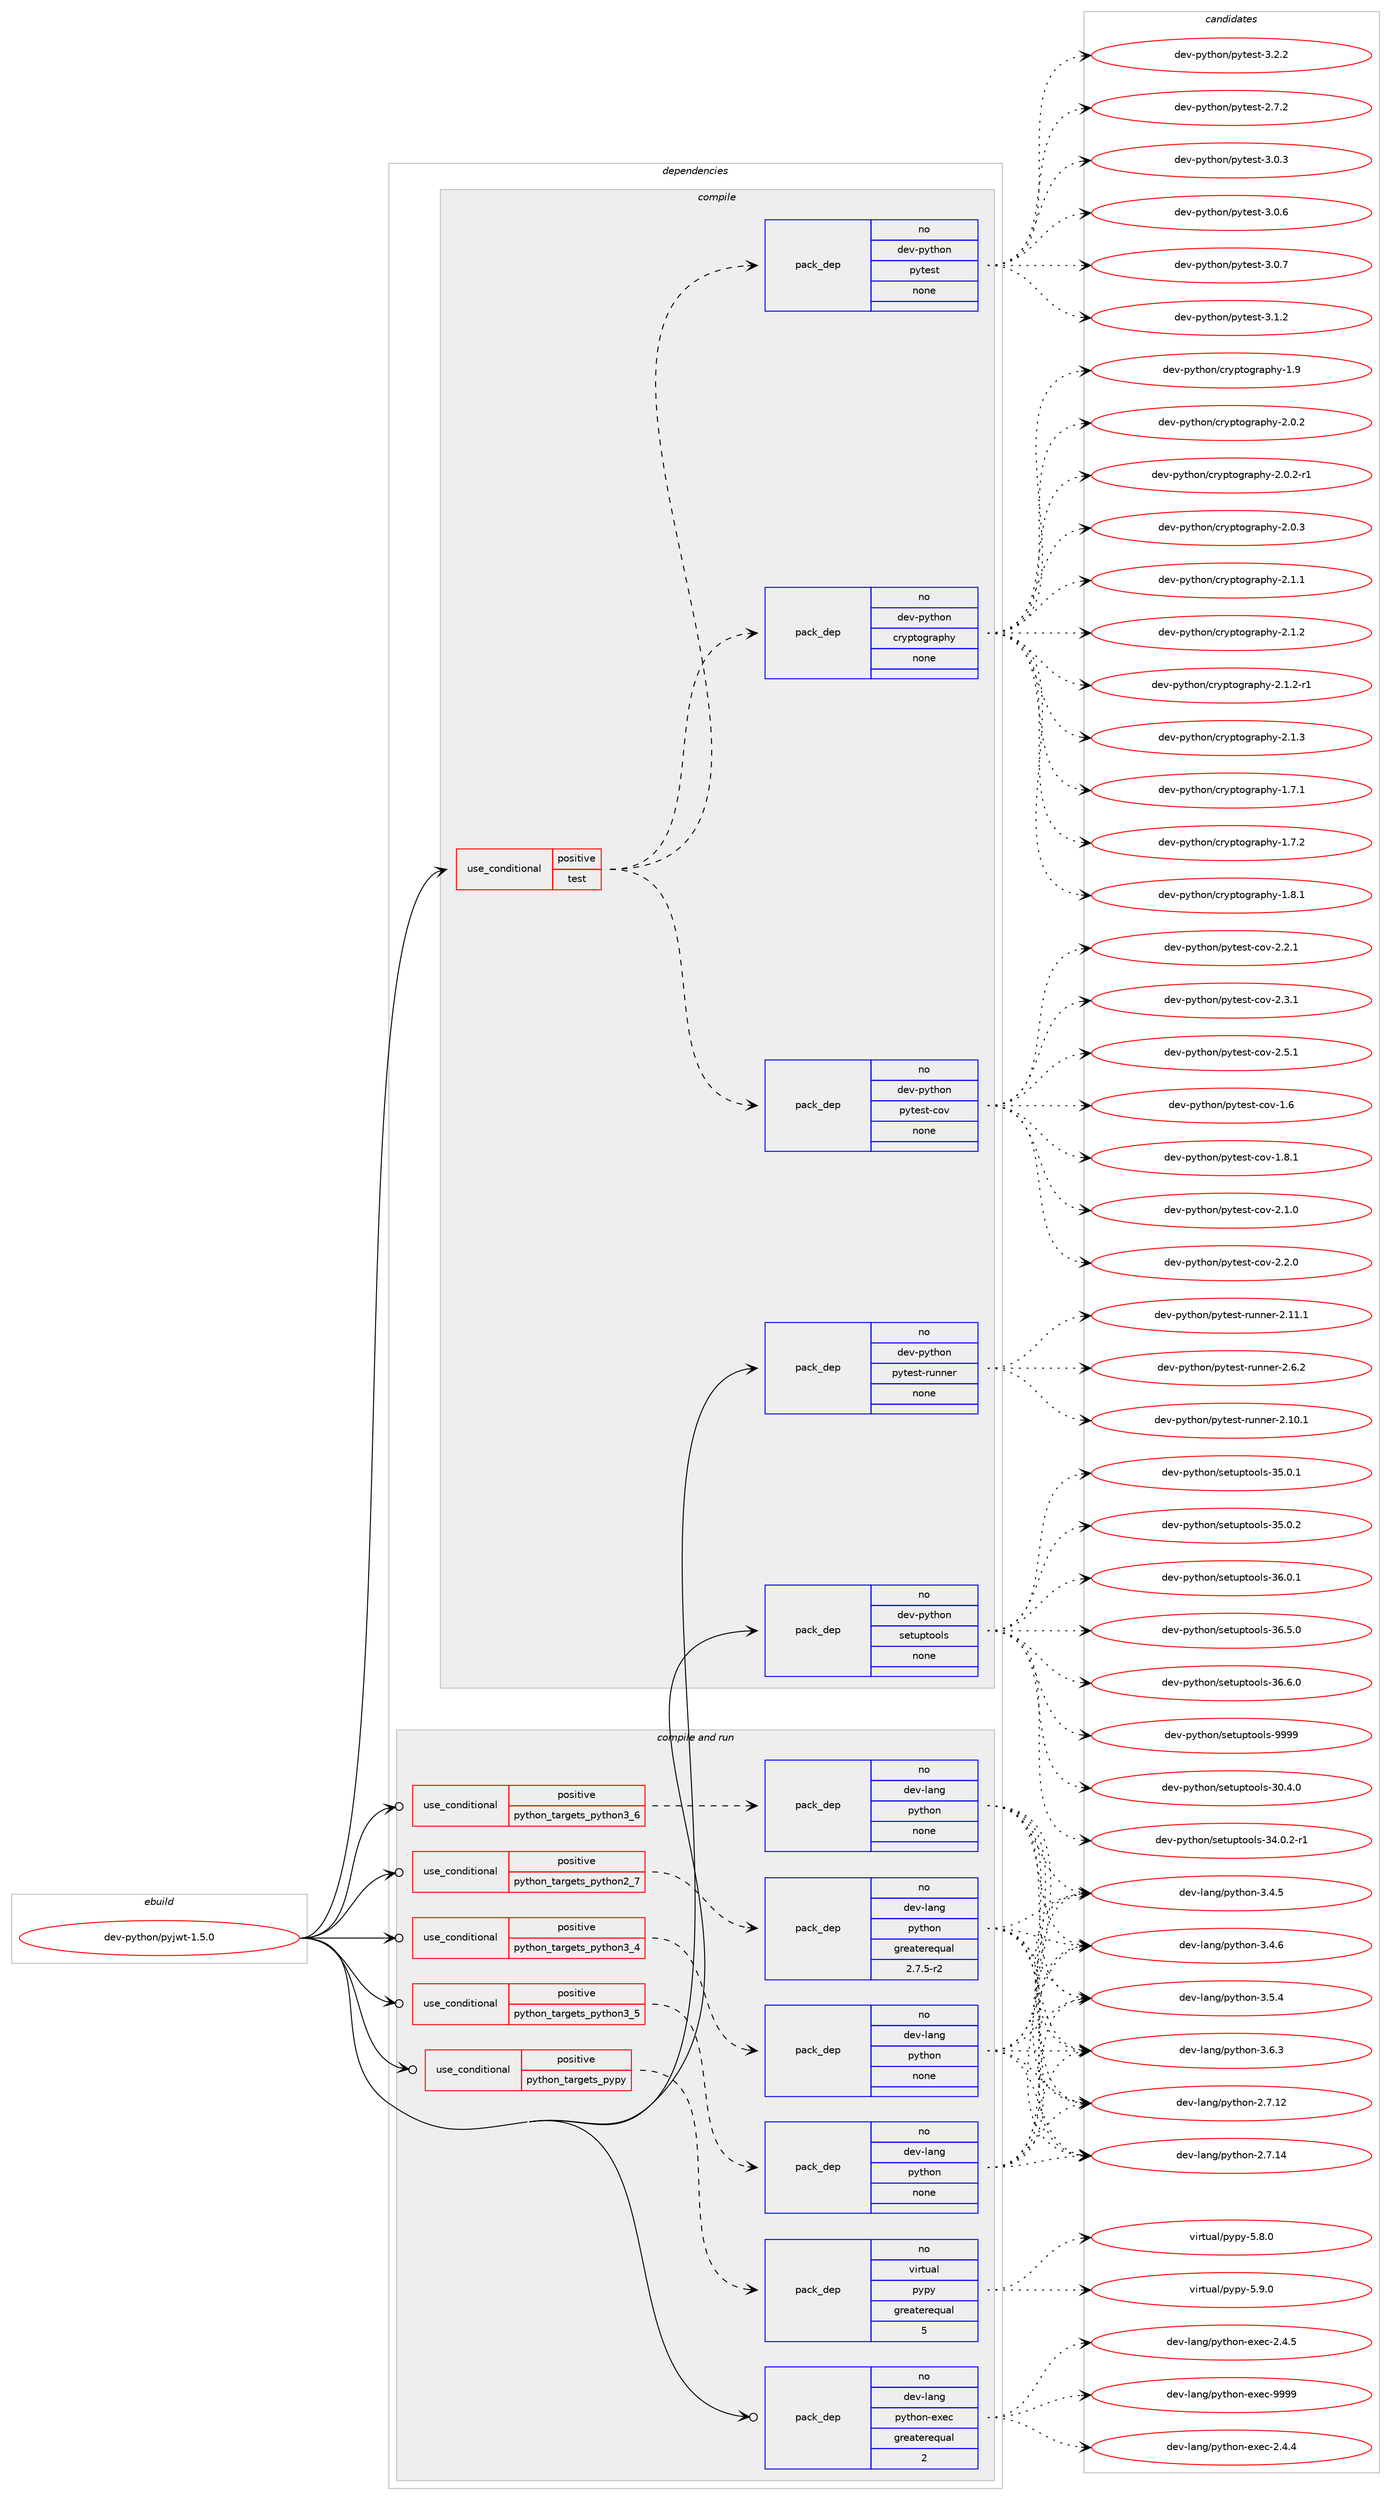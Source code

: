 digraph prolog {

# *************
# Graph options
# *************

newrank=true;
concentrate=true;
compound=true;
graph [rankdir=LR,fontname=Helvetica,fontsize=10,ranksep=1.5];#, ranksep=2.5, nodesep=0.2];
edge  [arrowhead=vee];
node  [fontname=Helvetica,fontsize=10];

# **********
# The ebuild
# **********

subgraph cluster_leftcol {
color=gray;
rank=same;
label=<<i>ebuild</i>>;
id [label="dev-python/pyjwt-1.5.0", color=red, width=4, href="../dev-python/pyjwt-1.5.0.svg"];
}

# ****************
# The dependencies
# ****************

subgraph cluster_midcol {
color=gray;
label=<<i>dependencies</i>>;
subgraph cluster_compile {
fillcolor="#eeeeee";
style=filled;
label=<<i>compile</i>>;
subgraph cond38622 {
dependency177005 [label=<<TABLE BORDER="0" CELLBORDER="1" CELLSPACING="0" CELLPADDING="4"><TR><TD ROWSPAN="3" CELLPADDING="10">use_conditional</TD></TR><TR><TD>positive</TD></TR><TR><TD>test</TD></TR></TABLE>>, shape=none, color=red];
subgraph pack134465 {
dependency177006 [label=<<TABLE BORDER="0" CELLBORDER="1" CELLSPACING="0" CELLPADDING="4" WIDTH="220"><TR><TD ROWSPAN="6" CELLPADDING="30">pack_dep</TD></TR><TR><TD WIDTH="110">no</TD></TR><TR><TD>dev-python</TD></TR><TR><TD>cryptography</TD></TR><TR><TD>none</TD></TR><TR><TD></TD></TR></TABLE>>, shape=none, color=blue];
}
dependency177005:e -> dependency177006:w [weight=20,style="dashed",arrowhead="vee"];
subgraph pack134466 {
dependency177007 [label=<<TABLE BORDER="0" CELLBORDER="1" CELLSPACING="0" CELLPADDING="4" WIDTH="220"><TR><TD ROWSPAN="6" CELLPADDING="30">pack_dep</TD></TR><TR><TD WIDTH="110">no</TD></TR><TR><TD>dev-python</TD></TR><TR><TD>pytest</TD></TR><TR><TD>none</TD></TR><TR><TD></TD></TR></TABLE>>, shape=none, color=blue];
}
dependency177005:e -> dependency177007:w [weight=20,style="dashed",arrowhead="vee"];
subgraph pack134467 {
dependency177008 [label=<<TABLE BORDER="0" CELLBORDER="1" CELLSPACING="0" CELLPADDING="4" WIDTH="220"><TR><TD ROWSPAN="6" CELLPADDING="30">pack_dep</TD></TR><TR><TD WIDTH="110">no</TD></TR><TR><TD>dev-python</TD></TR><TR><TD>pytest-cov</TD></TR><TR><TD>none</TD></TR><TR><TD></TD></TR></TABLE>>, shape=none, color=blue];
}
dependency177005:e -> dependency177008:w [weight=20,style="dashed",arrowhead="vee"];
}
id:e -> dependency177005:w [weight=20,style="solid",arrowhead="vee"];
subgraph pack134468 {
dependency177009 [label=<<TABLE BORDER="0" CELLBORDER="1" CELLSPACING="0" CELLPADDING="4" WIDTH="220"><TR><TD ROWSPAN="6" CELLPADDING="30">pack_dep</TD></TR><TR><TD WIDTH="110">no</TD></TR><TR><TD>dev-python</TD></TR><TR><TD>pytest-runner</TD></TR><TR><TD>none</TD></TR><TR><TD></TD></TR></TABLE>>, shape=none, color=blue];
}
id:e -> dependency177009:w [weight=20,style="solid",arrowhead="vee"];
subgraph pack134469 {
dependency177010 [label=<<TABLE BORDER="0" CELLBORDER="1" CELLSPACING="0" CELLPADDING="4" WIDTH="220"><TR><TD ROWSPAN="6" CELLPADDING="30">pack_dep</TD></TR><TR><TD WIDTH="110">no</TD></TR><TR><TD>dev-python</TD></TR><TR><TD>setuptools</TD></TR><TR><TD>none</TD></TR><TR><TD></TD></TR></TABLE>>, shape=none, color=blue];
}
id:e -> dependency177010:w [weight=20,style="solid",arrowhead="vee"];
}
subgraph cluster_compileandrun {
fillcolor="#eeeeee";
style=filled;
label=<<i>compile and run</i>>;
subgraph cond38623 {
dependency177011 [label=<<TABLE BORDER="0" CELLBORDER="1" CELLSPACING="0" CELLPADDING="4"><TR><TD ROWSPAN="3" CELLPADDING="10">use_conditional</TD></TR><TR><TD>positive</TD></TR><TR><TD>python_targets_pypy</TD></TR></TABLE>>, shape=none, color=red];
subgraph pack134470 {
dependency177012 [label=<<TABLE BORDER="0" CELLBORDER="1" CELLSPACING="0" CELLPADDING="4" WIDTH="220"><TR><TD ROWSPAN="6" CELLPADDING="30">pack_dep</TD></TR><TR><TD WIDTH="110">no</TD></TR><TR><TD>virtual</TD></TR><TR><TD>pypy</TD></TR><TR><TD>greaterequal</TD></TR><TR><TD>5</TD></TR></TABLE>>, shape=none, color=blue];
}
dependency177011:e -> dependency177012:w [weight=20,style="dashed",arrowhead="vee"];
}
id:e -> dependency177011:w [weight=20,style="solid",arrowhead="odotvee"];
subgraph cond38624 {
dependency177013 [label=<<TABLE BORDER="0" CELLBORDER="1" CELLSPACING="0" CELLPADDING="4"><TR><TD ROWSPAN="3" CELLPADDING="10">use_conditional</TD></TR><TR><TD>positive</TD></TR><TR><TD>python_targets_python2_7</TD></TR></TABLE>>, shape=none, color=red];
subgraph pack134471 {
dependency177014 [label=<<TABLE BORDER="0" CELLBORDER="1" CELLSPACING="0" CELLPADDING="4" WIDTH="220"><TR><TD ROWSPAN="6" CELLPADDING="30">pack_dep</TD></TR><TR><TD WIDTH="110">no</TD></TR><TR><TD>dev-lang</TD></TR><TR><TD>python</TD></TR><TR><TD>greaterequal</TD></TR><TR><TD>2.7.5-r2</TD></TR></TABLE>>, shape=none, color=blue];
}
dependency177013:e -> dependency177014:w [weight=20,style="dashed",arrowhead="vee"];
}
id:e -> dependency177013:w [weight=20,style="solid",arrowhead="odotvee"];
subgraph cond38625 {
dependency177015 [label=<<TABLE BORDER="0" CELLBORDER="1" CELLSPACING="0" CELLPADDING="4"><TR><TD ROWSPAN="3" CELLPADDING="10">use_conditional</TD></TR><TR><TD>positive</TD></TR><TR><TD>python_targets_python3_4</TD></TR></TABLE>>, shape=none, color=red];
subgraph pack134472 {
dependency177016 [label=<<TABLE BORDER="0" CELLBORDER="1" CELLSPACING="0" CELLPADDING="4" WIDTH="220"><TR><TD ROWSPAN="6" CELLPADDING="30">pack_dep</TD></TR><TR><TD WIDTH="110">no</TD></TR><TR><TD>dev-lang</TD></TR><TR><TD>python</TD></TR><TR><TD>none</TD></TR><TR><TD></TD></TR></TABLE>>, shape=none, color=blue];
}
dependency177015:e -> dependency177016:w [weight=20,style="dashed",arrowhead="vee"];
}
id:e -> dependency177015:w [weight=20,style="solid",arrowhead="odotvee"];
subgraph cond38626 {
dependency177017 [label=<<TABLE BORDER="0" CELLBORDER="1" CELLSPACING="0" CELLPADDING="4"><TR><TD ROWSPAN="3" CELLPADDING="10">use_conditional</TD></TR><TR><TD>positive</TD></TR><TR><TD>python_targets_python3_5</TD></TR></TABLE>>, shape=none, color=red];
subgraph pack134473 {
dependency177018 [label=<<TABLE BORDER="0" CELLBORDER="1" CELLSPACING="0" CELLPADDING="4" WIDTH="220"><TR><TD ROWSPAN="6" CELLPADDING="30">pack_dep</TD></TR><TR><TD WIDTH="110">no</TD></TR><TR><TD>dev-lang</TD></TR><TR><TD>python</TD></TR><TR><TD>none</TD></TR><TR><TD></TD></TR></TABLE>>, shape=none, color=blue];
}
dependency177017:e -> dependency177018:w [weight=20,style="dashed",arrowhead="vee"];
}
id:e -> dependency177017:w [weight=20,style="solid",arrowhead="odotvee"];
subgraph cond38627 {
dependency177019 [label=<<TABLE BORDER="0" CELLBORDER="1" CELLSPACING="0" CELLPADDING="4"><TR><TD ROWSPAN="3" CELLPADDING="10">use_conditional</TD></TR><TR><TD>positive</TD></TR><TR><TD>python_targets_python3_6</TD></TR></TABLE>>, shape=none, color=red];
subgraph pack134474 {
dependency177020 [label=<<TABLE BORDER="0" CELLBORDER="1" CELLSPACING="0" CELLPADDING="4" WIDTH="220"><TR><TD ROWSPAN="6" CELLPADDING="30">pack_dep</TD></TR><TR><TD WIDTH="110">no</TD></TR><TR><TD>dev-lang</TD></TR><TR><TD>python</TD></TR><TR><TD>none</TD></TR><TR><TD></TD></TR></TABLE>>, shape=none, color=blue];
}
dependency177019:e -> dependency177020:w [weight=20,style="dashed",arrowhead="vee"];
}
id:e -> dependency177019:w [weight=20,style="solid",arrowhead="odotvee"];
subgraph pack134475 {
dependency177021 [label=<<TABLE BORDER="0" CELLBORDER="1" CELLSPACING="0" CELLPADDING="4" WIDTH="220"><TR><TD ROWSPAN="6" CELLPADDING="30">pack_dep</TD></TR><TR><TD WIDTH="110">no</TD></TR><TR><TD>dev-lang</TD></TR><TR><TD>python-exec</TD></TR><TR><TD>greaterequal</TD></TR><TR><TD>2</TD></TR></TABLE>>, shape=none, color=blue];
}
id:e -> dependency177021:w [weight=20,style="solid",arrowhead="odotvee"];
}
subgraph cluster_run {
fillcolor="#eeeeee";
style=filled;
label=<<i>run</i>>;
}
}

# **************
# The candidates
# **************

subgraph cluster_choices {
rank=same;
color=gray;
label=<<i>candidates</i>>;

subgraph choice134465 {
color=black;
nodesep=1;
choice10010111845112121116104111110479911412111211611110311497112104121454946554649 [label="dev-python/cryptography-1.7.1", color=red, width=4,href="../dev-python/cryptography-1.7.1.svg"];
choice10010111845112121116104111110479911412111211611110311497112104121454946554650 [label="dev-python/cryptography-1.7.2", color=red, width=4,href="../dev-python/cryptography-1.7.2.svg"];
choice10010111845112121116104111110479911412111211611110311497112104121454946564649 [label="dev-python/cryptography-1.8.1", color=red, width=4,href="../dev-python/cryptography-1.8.1.svg"];
choice1001011184511212111610411111047991141211121161111031149711210412145494657 [label="dev-python/cryptography-1.9", color=red, width=4,href="../dev-python/cryptography-1.9.svg"];
choice10010111845112121116104111110479911412111211611110311497112104121455046484650 [label="dev-python/cryptography-2.0.2", color=red, width=4,href="../dev-python/cryptography-2.0.2.svg"];
choice100101118451121211161041111104799114121112116111103114971121041214550464846504511449 [label="dev-python/cryptography-2.0.2-r1", color=red, width=4,href="../dev-python/cryptography-2.0.2-r1.svg"];
choice10010111845112121116104111110479911412111211611110311497112104121455046484651 [label="dev-python/cryptography-2.0.3", color=red, width=4,href="../dev-python/cryptography-2.0.3.svg"];
choice10010111845112121116104111110479911412111211611110311497112104121455046494649 [label="dev-python/cryptography-2.1.1", color=red, width=4,href="../dev-python/cryptography-2.1.1.svg"];
choice10010111845112121116104111110479911412111211611110311497112104121455046494650 [label="dev-python/cryptography-2.1.2", color=red, width=4,href="../dev-python/cryptography-2.1.2.svg"];
choice100101118451121211161041111104799114121112116111103114971121041214550464946504511449 [label="dev-python/cryptography-2.1.2-r1", color=red, width=4,href="../dev-python/cryptography-2.1.2-r1.svg"];
choice10010111845112121116104111110479911412111211611110311497112104121455046494651 [label="dev-python/cryptography-2.1.3", color=red, width=4,href="../dev-python/cryptography-2.1.3.svg"];
dependency177006:e -> choice10010111845112121116104111110479911412111211611110311497112104121454946554649:w [style=dotted,weight="100"];
dependency177006:e -> choice10010111845112121116104111110479911412111211611110311497112104121454946554650:w [style=dotted,weight="100"];
dependency177006:e -> choice10010111845112121116104111110479911412111211611110311497112104121454946564649:w [style=dotted,weight="100"];
dependency177006:e -> choice1001011184511212111610411111047991141211121161111031149711210412145494657:w [style=dotted,weight="100"];
dependency177006:e -> choice10010111845112121116104111110479911412111211611110311497112104121455046484650:w [style=dotted,weight="100"];
dependency177006:e -> choice100101118451121211161041111104799114121112116111103114971121041214550464846504511449:w [style=dotted,weight="100"];
dependency177006:e -> choice10010111845112121116104111110479911412111211611110311497112104121455046484651:w [style=dotted,weight="100"];
dependency177006:e -> choice10010111845112121116104111110479911412111211611110311497112104121455046494649:w [style=dotted,weight="100"];
dependency177006:e -> choice10010111845112121116104111110479911412111211611110311497112104121455046494650:w [style=dotted,weight="100"];
dependency177006:e -> choice100101118451121211161041111104799114121112116111103114971121041214550464946504511449:w [style=dotted,weight="100"];
dependency177006:e -> choice10010111845112121116104111110479911412111211611110311497112104121455046494651:w [style=dotted,weight="100"];
}
subgraph choice134466 {
color=black;
nodesep=1;
choice1001011184511212111610411111047112121116101115116455046554650 [label="dev-python/pytest-2.7.2", color=red, width=4,href="../dev-python/pytest-2.7.2.svg"];
choice1001011184511212111610411111047112121116101115116455146484651 [label="dev-python/pytest-3.0.3", color=red, width=4,href="../dev-python/pytest-3.0.3.svg"];
choice1001011184511212111610411111047112121116101115116455146484654 [label="dev-python/pytest-3.0.6", color=red, width=4,href="../dev-python/pytest-3.0.6.svg"];
choice1001011184511212111610411111047112121116101115116455146484655 [label="dev-python/pytest-3.0.7", color=red, width=4,href="../dev-python/pytest-3.0.7.svg"];
choice1001011184511212111610411111047112121116101115116455146494650 [label="dev-python/pytest-3.1.2", color=red, width=4,href="../dev-python/pytest-3.1.2.svg"];
choice1001011184511212111610411111047112121116101115116455146504650 [label="dev-python/pytest-3.2.2", color=red, width=4,href="../dev-python/pytest-3.2.2.svg"];
dependency177007:e -> choice1001011184511212111610411111047112121116101115116455046554650:w [style=dotted,weight="100"];
dependency177007:e -> choice1001011184511212111610411111047112121116101115116455146484651:w [style=dotted,weight="100"];
dependency177007:e -> choice1001011184511212111610411111047112121116101115116455146484654:w [style=dotted,weight="100"];
dependency177007:e -> choice1001011184511212111610411111047112121116101115116455146484655:w [style=dotted,weight="100"];
dependency177007:e -> choice1001011184511212111610411111047112121116101115116455146494650:w [style=dotted,weight="100"];
dependency177007:e -> choice1001011184511212111610411111047112121116101115116455146504650:w [style=dotted,weight="100"];
}
subgraph choice134467 {
color=black;
nodesep=1;
choice1001011184511212111610411111047112121116101115116459911111845494654 [label="dev-python/pytest-cov-1.6", color=red, width=4,href="../dev-python/pytest-cov-1.6.svg"];
choice10010111845112121116104111110471121211161011151164599111118454946564649 [label="dev-python/pytest-cov-1.8.1", color=red, width=4,href="../dev-python/pytest-cov-1.8.1.svg"];
choice10010111845112121116104111110471121211161011151164599111118455046494648 [label="dev-python/pytest-cov-2.1.0", color=red, width=4,href="../dev-python/pytest-cov-2.1.0.svg"];
choice10010111845112121116104111110471121211161011151164599111118455046504648 [label="dev-python/pytest-cov-2.2.0", color=red, width=4,href="../dev-python/pytest-cov-2.2.0.svg"];
choice10010111845112121116104111110471121211161011151164599111118455046504649 [label="dev-python/pytest-cov-2.2.1", color=red, width=4,href="../dev-python/pytest-cov-2.2.1.svg"];
choice10010111845112121116104111110471121211161011151164599111118455046514649 [label="dev-python/pytest-cov-2.3.1", color=red, width=4,href="../dev-python/pytest-cov-2.3.1.svg"];
choice10010111845112121116104111110471121211161011151164599111118455046534649 [label="dev-python/pytest-cov-2.5.1", color=red, width=4,href="../dev-python/pytest-cov-2.5.1.svg"];
dependency177008:e -> choice1001011184511212111610411111047112121116101115116459911111845494654:w [style=dotted,weight="100"];
dependency177008:e -> choice10010111845112121116104111110471121211161011151164599111118454946564649:w [style=dotted,weight="100"];
dependency177008:e -> choice10010111845112121116104111110471121211161011151164599111118455046494648:w [style=dotted,weight="100"];
dependency177008:e -> choice10010111845112121116104111110471121211161011151164599111118455046504648:w [style=dotted,weight="100"];
dependency177008:e -> choice10010111845112121116104111110471121211161011151164599111118455046504649:w [style=dotted,weight="100"];
dependency177008:e -> choice10010111845112121116104111110471121211161011151164599111118455046514649:w [style=dotted,weight="100"];
dependency177008:e -> choice10010111845112121116104111110471121211161011151164599111118455046534649:w [style=dotted,weight="100"];
}
subgraph choice134468 {
color=black;
nodesep=1;
choice10010111845112121116104111110471121211161011151164511411711011010111445504649484649 [label="dev-python/pytest-runner-2.10.1", color=red, width=4,href="../dev-python/pytest-runner-2.10.1.svg"];
choice10010111845112121116104111110471121211161011151164511411711011010111445504649494649 [label="dev-python/pytest-runner-2.11.1", color=red, width=4,href="../dev-python/pytest-runner-2.11.1.svg"];
choice100101118451121211161041111104711212111610111511645114117110110101114455046544650 [label="dev-python/pytest-runner-2.6.2", color=red, width=4,href="../dev-python/pytest-runner-2.6.2.svg"];
dependency177009:e -> choice10010111845112121116104111110471121211161011151164511411711011010111445504649484649:w [style=dotted,weight="100"];
dependency177009:e -> choice10010111845112121116104111110471121211161011151164511411711011010111445504649494649:w [style=dotted,weight="100"];
dependency177009:e -> choice100101118451121211161041111104711212111610111511645114117110110101114455046544650:w [style=dotted,weight="100"];
}
subgraph choice134469 {
color=black;
nodesep=1;
choice100101118451121211161041111104711510111611711211611111110811545514846524648 [label="dev-python/setuptools-30.4.0", color=red, width=4,href="../dev-python/setuptools-30.4.0.svg"];
choice1001011184511212111610411111047115101116117112116111111108115455152464846504511449 [label="dev-python/setuptools-34.0.2-r1", color=red, width=4,href="../dev-python/setuptools-34.0.2-r1.svg"];
choice100101118451121211161041111104711510111611711211611111110811545515346484649 [label="dev-python/setuptools-35.0.1", color=red, width=4,href="../dev-python/setuptools-35.0.1.svg"];
choice100101118451121211161041111104711510111611711211611111110811545515346484650 [label="dev-python/setuptools-35.0.2", color=red, width=4,href="../dev-python/setuptools-35.0.2.svg"];
choice100101118451121211161041111104711510111611711211611111110811545515446484649 [label="dev-python/setuptools-36.0.1", color=red, width=4,href="../dev-python/setuptools-36.0.1.svg"];
choice100101118451121211161041111104711510111611711211611111110811545515446534648 [label="dev-python/setuptools-36.5.0", color=red, width=4,href="../dev-python/setuptools-36.5.0.svg"];
choice100101118451121211161041111104711510111611711211611111110811545515446544648 [label="dev-python/setuptools-36.6.0", color=red, width=4,href="../dev-python/setuptools-36.6.0.svg"];
choice10010111845112121116104111110471151011161171121161111111081154557575757 [label="dev-python/setuptools-9999", color=red, width=4,href="../dev-python/setuptools-9999.svg"];
dependency177010:e -> choice100101118451121211161041111104711510111611711211611111110811545514846524648:w [style=dotted,weight="100"];
dependency177010:e -> choice1001011184511212111610411111047115101116117112116111111108115455152464846504511449:w [style=dotted,weight="100"];
dependency177010:e -> choice100101118451121211161041111104711510111611711211611111110811545515346484649:w [style=dotted,weight="100"];
dependency177010:e -> choice100101118451121211161041111104711510111611711211611111110811545515346484650:w [style=dotted,weight="100"];
dependency177010:e -> choice100101118451121211161041111104711510111611711211611111110811545515446484649:w [style=dotted,weight="100"];
dependency177010:e -> choice100101118451121211161041111104711510111611711211611111110811545515446534648:w [style=dotted,weight="100"];
dependency177010:e -> choice100101118451121211161041111104711510111611711211611111110811545515446544648:w [style=dotted,weight="100"];
dependency177010:e -> choice10010111845112121116104111110471151011161171121161111111081154557575757:w [style=dotted,weight="100"];
}
subgraph choice134470 {
color=black;
nodesep=1;
choice1181051141161179710847112121112121455346564648 [label="virtual/pypy-5.8.0", color=red, width=4,href="../virtual/pypy-5.8.0.svg"];
choice1181051141161179710847112121112121455346574648 [label="virtual/pypy-5.9.0", color=red, width=4,href="../virtual/pypy-5.9.0.svg"];
dependency177012:e -> choice1181051141161179710847112121112121455346564648:w [style=dotted,weight="100"];
dependency177012:e -> choice1181051141161179710847112121112121455346574648:w [style=dotted,weight="100"];
}
subgraph choice134471 {
color=black;
nodesep=1;
choice10010111845108971101034711212111610411111045504655464950 [label="dev-lang/python-2.7.12", color=red, width=4,href="../dev-lang/python-2.7.12.svg"];
choice10010111845108971101034711212111610411111045504655464952 [label="dev-lang/python-2.7.14", color=red, width=4,href="../dev-lang/python-2.7.14.svg"];
choice100101118451089711010347112121116104111110455146524653 [label="dev-lang/python-3.4.5", color=red, width=4,href="../dev-lang/python-3.4.5.svg"];
choice100101118451089711010347112121116104111110455146524654 [label="dev-lang/python-3.4.6", color=red, width=4,href="../dev-lang/python-3.4.6.svg"];
choice100101118451089711010347112121116104111110455146534652 [label="dev-lang/python-3.5.4", color=red, width=4,href="../dev-lang/python-3.5.4.svg"];
choice100101118451089711010347112121116104111110455146544651 [label="dev-lang/python-3.6.3", color=red, width=4,href="../dev-lang/python-3.6.3.svg"];
dependency177014:e -> choice10010111845108971101034711212111610411111045504655464950:w [style=dotted,weight="100"];
dependency177014:e -> choice10010111845108971101034711212111610411111045504655464952:w [style=dotted,weight="100"];
dependency177014:e -> choice100101118451089711010347112121116104111110455146524653:w [style=dotted,weight="100"];
dependency177014:e -> choice100101118451089711010347112121116104111110455146524654:w [style=dotted,weight="100"];
dependency177014:e -> choice100101118451089711010347112121116104111110455146534652:w [style=dotted,weight="100"];
dependency177014:e -> choice100101118451089711010347112121116104111110455146544651:w [style=dotted,weight="100"];
}
subgraph choice134472 {
color=black;
nodesep=1;
choice10010111845108971101034711212111610411111045504655464950 [label="dev-lang/python-2.7.12", color=red, width=4,href="../dev-lang/python-2.7.12.svg"];
choice10010111845108971101034711212111610411111045504655464952 [label="dev-lang/python-2.7.14", color=red, width=4,href="../dev-lang/python-2.7.14.svg"];
choice100101118451089711010347112121116104111110455146524653 [label="dev-lang/python-3.4.5", color=red, width=4,href="../dev-lang/python-3.4.5.svg"];
choice100101118451089711010347112121116104111110455146524654 [label="dev-lang/python-3.4.6", color=red, width=4,href="../dev-lang/python-3.4.6.svg"];
choice100101118451089711010347112121116104111110455146534652 [label="dev-lang/python-3.5.4", color=red, width=4,href="../dev-lang/python-3.5.4.svg"];
choice100101118451089711010347112121116104111110455146544651 [label="dev-lang/python-3.6.3", color=red, width=4,href="../dev-lang/python-3.6.3.svg"];
dependency177016:e -> choice10010111845108971101034711212111610411111045504655464950:w [style=dotted,weight="100"];
dependency177016:e -> choice10010111845108971101034711212111610411111045504655464952:w [style=dotted,weight="100"];
dependency177016:e -> choice100101118451089711010347112121116104111110455146524653:w [style=dotted,weight="100"];
dependency177016:e -> choice100101118451089711010347112121116104111110455146524654:w [style=dotted,weight="100"];
dependency177016:e -> choice100101118451089711010347112121116104111110455146534652:w [style=dotted,weight="100"];
dependency177016:e -> choice100101118451089711010347112121116104111110455146544651:w [style=dotted,weight="100"];
}
subgraph choice134473 {
color=black;
nodesep=1;
choice10010111845108971101034711212111610411111045504655464950 [label="dev-lang/python-2.7.12", color=red, width=4,href="../dev-lang/python-2.7.12.svg"];
choice10010111845108971101034711212111610411111045504655464952 [label="dev-lang/python-2.7.14", color=red, width=4,href="../dev-lang/python-2.7.14.svg"];
choice100101118451089711010347112121116104111110455146524653 [label="dev-lang/python-3.4.5", color=red, width=4,href="../dev-lang/python-3.4.5.svg"];
choice100101118451089711010347112121116104111110455146524654 [label="dev-lang/python-3.4.6", color=red, width=4,href="../dev-lang/python-3.4.6.svg"];
choice100101118451089711010347112121116104111110455146534652 [label="dev-lang/python-3.5.4", color=red, width=4,href="../dev-lang/python-3.5.4.svg"];
choice100101118451089711010347112121116104111110455146544651 [label="dev-lang/python-3.6.3", color=red, width=4,href="../dev-lang/python-3.6.3.svg"];
dependency177018:e -> choice10010111845108971101034711212111610411111045504655464950:w [style=dotted,weight="100"];
dependency177018:e -> choice10010111845108971101034711212111610411111045504655464952:w [style=dotted,weight="100"];
dependency177018:e -> choice100101118451089711010347112121116104111110455146524653:w [style=dotted,weight="100"];
dependency177018:e -> choice100101118451089711010347112121116104111110455146524654:w [style=dotted,weight="100"];
dependency177018:e -> choice100101118451089711010347112121116104111110455146534652:w [style=dotted,weight="100"];
dependency177018:e -> choice100101118451089711010347112121116104111110455146544651:w [style=dotted,weight="100"];
}
subgraph choice134474 {
color=black;
nodesep=1;
choice10010111845108971101034711212111610411111045504655464950 [label="dev-lang/python-2.7.12", color=red, width=4,href="../dev-lang/python-2.7.12.svg"];
choice10010111845108971101034711212111610411111045504655464952 [label="dev-lang/python-2.7.14", color=red, width=4,href="../dev-lang/python-2.7.14.svg"];
choice100101118451089711010347112121116104111110455146524653 [label="dev-lang/python-3.4.5", color=red, width=4,href="../dev-lang/python-3.4.5.svg"];
choice100101118451089711010347112121116104111110455146524654 [label="dev-lang/python-3.4.6", color=red, width=4,href="../dev-lang/python-3.4.6.svg"];
choice100101118451089711010347112121116104111110455146534652 [label="dev-lang/python-3.5.4", color=red, width=4,href="../dev-lang/python-3.5.4.svg"];
choice100101118451089711010347112121116104111110455146544651 [label="dev-lang/python-3.6.3", color=red, width=4,href="../dev-lang/python-3.6.3.svg"];
dependency177020:e -> choice10010111845108971101034711212111610411111045504655464950:w [style=dotted,weight="100"];
dependency177020:e -> choice10010111845108971101034711212111610411111045504655464952:w [style=dotted,weight="100"];
dependency177020:e -> choice100101118451089711010347112121116104111110455146524653:w [style=dotted,weight="100"];
dependency177020:e -> choice100101118451089711010347112121116104111110455146524654:w [style=dotted,weight="100"];
dependency177020:e -> choice100101118451089711010347112121116104111110455146534652:w [style=dotted,weight="100"];
dependency177020:e -> choice100101118451089711010347112121116104111110455146544651:w [style=dotted,weight="100"];
}
subgraph choice134475 {
color=black;
nodesep=1;
choice1001011184510897110103471121211161041111104510112010199455046524652 [label="dev-lang/python-exec-2.4.4", color=red, width=4,href="../dev-lang/python-exec-2.4.4.svg"];
choice1001011184510897110103471121211161041111104510112010199455046524653 [label="dev-lang/python-exec-2.4.5", color=red, width=4,href="../dev-lang/python-exec-2.4.5.svg"];
choice10010111845108971101034711212111610411111045101120101994557575757 [label="dev-lang/python-exec-9999", color=red, width=4,href="../dev-lang/python-exec-9999.svg"];
dependency177021:e -> choice1001011184510897110103471121211161041111104510112010199455046524652:w [style=dotted,weight="100"];
dependency177021:e -> choice1001011184510897110103471121211161041111104510112010199455046524653:w [style=dotted,weight="100"];
dependency177021:e -> choice10010111845108971101034711212111610411111045101120101994557575757:w [style=dotted,weight="100"];
}
}

}

